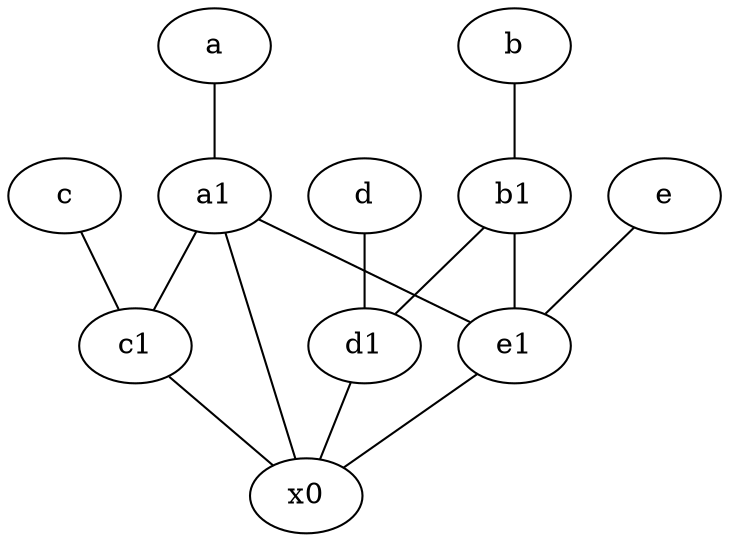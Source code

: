 graph {
	node [labelfontsize=50]
	e [labelfontsize=50 pos="7,9!"]
	a [labelfontsize=50 pos="8,2!"]
	c1 [labelfontsize=50 pos="4.5,3!"]
	a1 [labelfontsize=50 pos="8,3!"]
	b [labelfontsize=50 pos="10,4!"]
	x0 [labelfontsize=50]
	d [labelfontsize=50 pos="2,5!"]
	b1 [labelfontsize=50 pos="9,4!"]
	d1 [labelfontsize=50 pos="3,5!"]
	e1 [labelfontsize=50 pos="7,7!"]
	c [labelfontsize=50 pos="4.5,2!"]
	a -- a1
	b1 -- e1
	b -- b1
	e1 -- x0
	b1 -- d1
	a1 -- e1
	a1 -- x0
	e -- e1
	a1 -- c1
	d1 -- x0
	c1 -- x0
	d -- d1
	c -- c1
}
